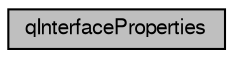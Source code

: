 digraph G
{
  bgcolor="transparent";
  edge [fontname="FreeSans",fontsize="10",labelfontname="FreeSans",labelfontsize="10"];
  node [fontname="FreeSans",fontsize="10",shape=record];
  Node1 [label="qInterfaceProperties",height=0.2,width=0.4,color="black", fillcolor="grey75", style="filled" fontcolor="black"];
}
